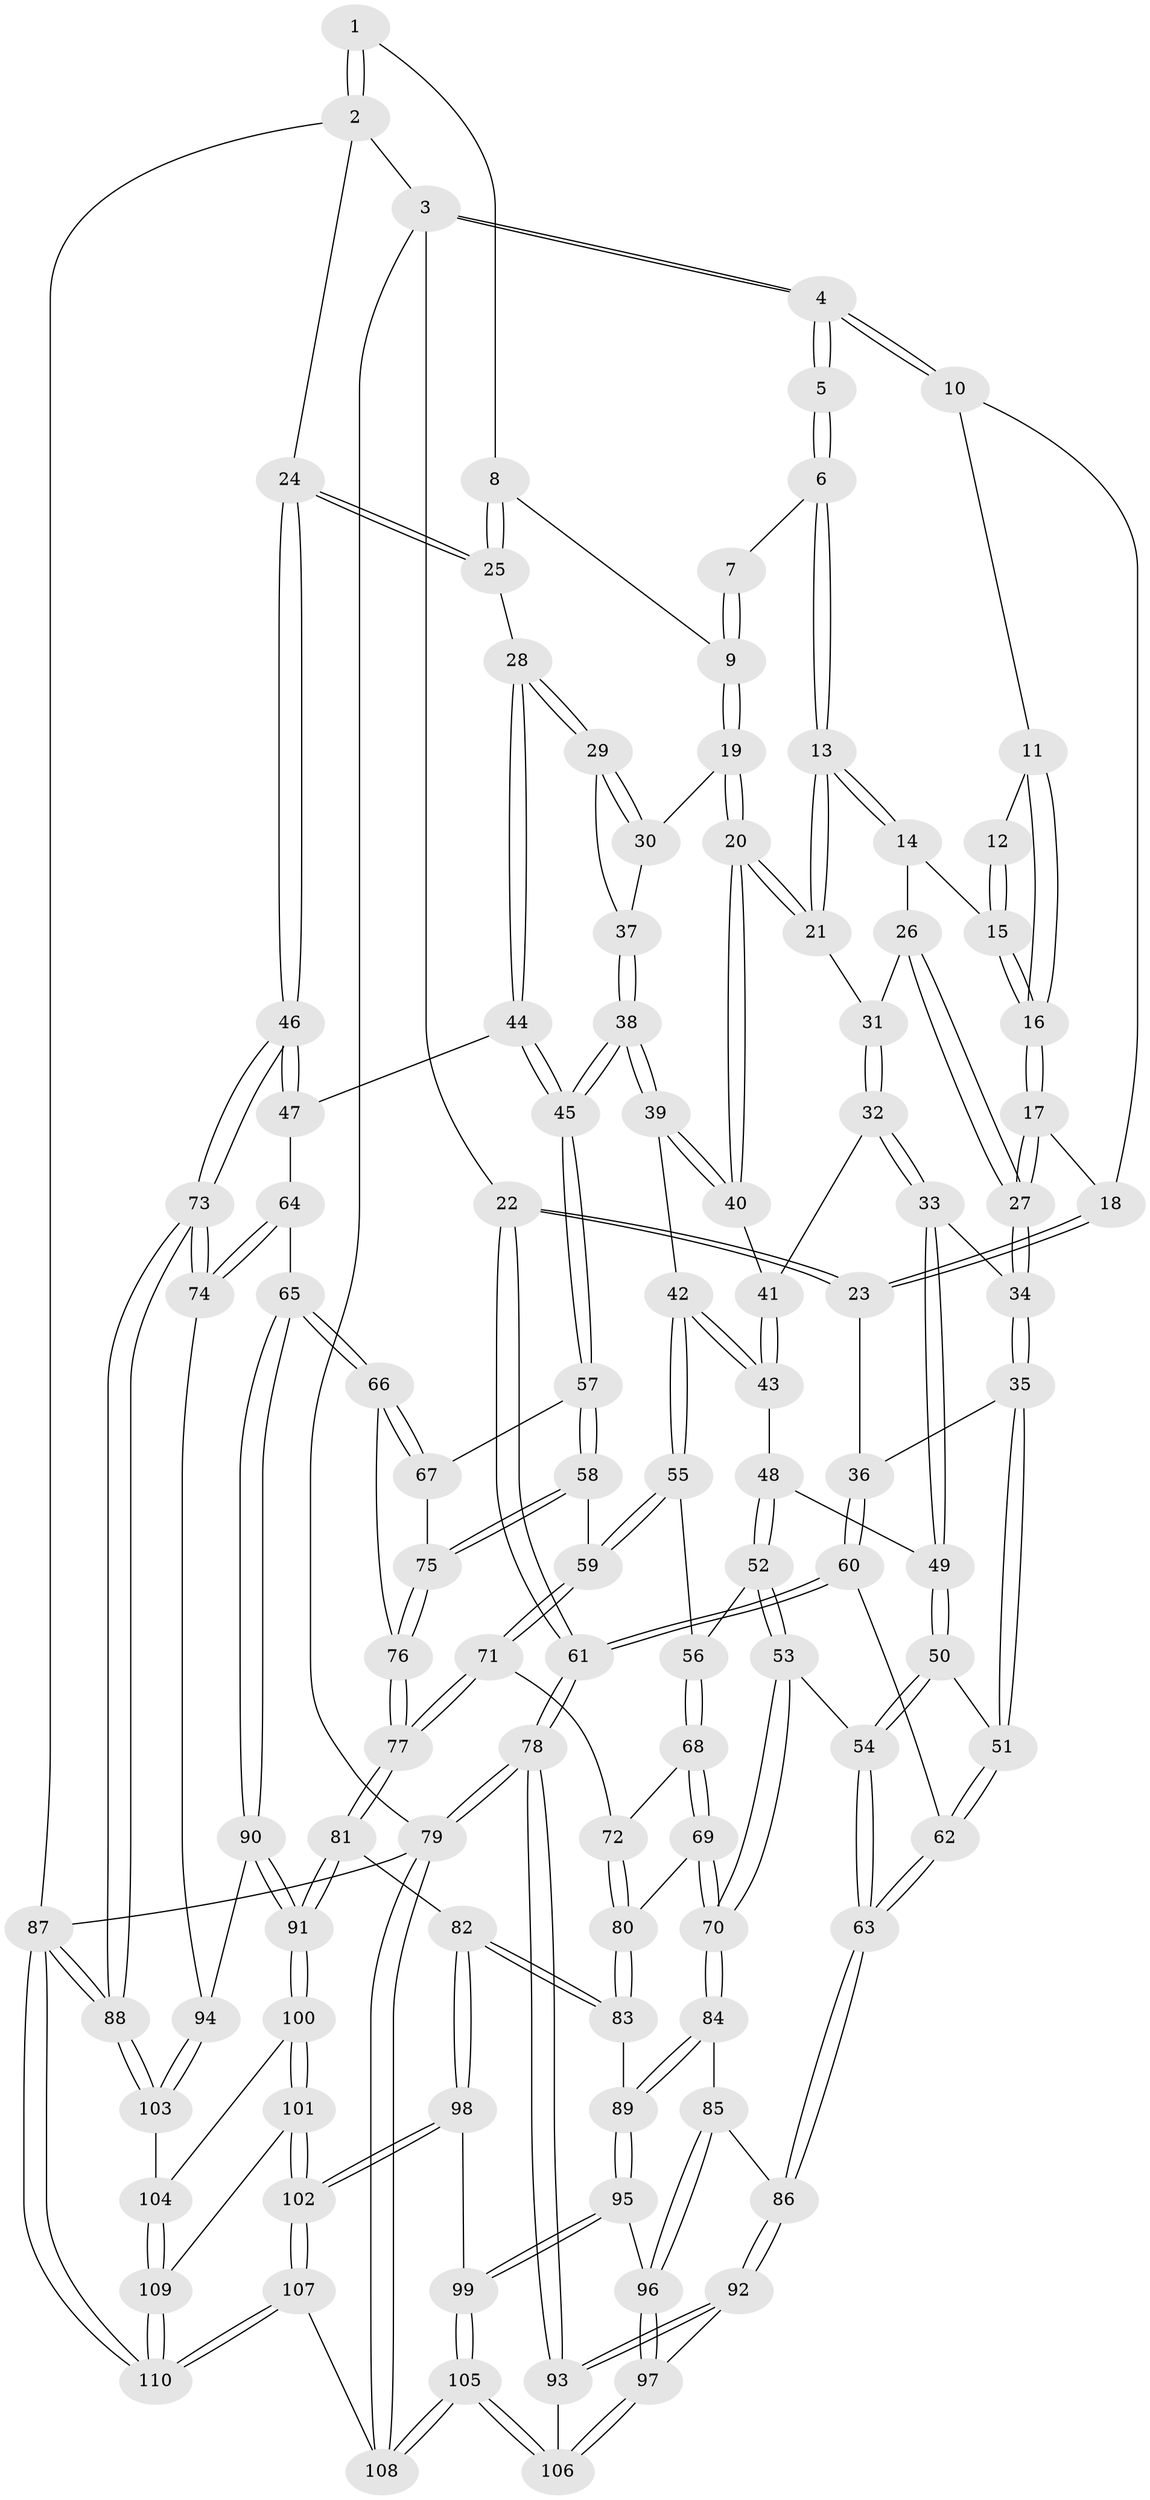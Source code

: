 // Generated by graph-tools (version 1.1) at 2025/17/03/09/25 04:17:16]
// undirected, 110 vertices, 272 edges
graph export_dot {
graph [start="1"]
  node [color=gray90,style=filled];
  1 [pos="+1+0"];
  2 [pos="+1+0"];
  3 [pos="+0+0"];
  4 [pos="+0+0"];
  5 [pos="+0.35149960942417485+0"];
  6 [pos="+0.5755227863938742+0"];
  7 [pos="+0.8867669665840163+0"];
  8 [pos="+0.8766531065353504+0.07176578590824018"];
  9 [pos="+0.8470929194183491+0.07072835638467433"];
  10 [pos="+0.20737580392346594+0.04733528313507746"];
  11 [pos="+0.2399501644674116+0.04629676868738402"];
  12 [pos="+0.28943912511768694+0.009693934469048324"];
  13 [pos="+0.5866960616885682+0"];
  14 [pos="+0.37176445728090407+0.07550074482334508"];
  15 [pos="+0.3262919569110582+0.083278380329735"];
  16 [pos="+0.2875593495405355+0.13364206588555902"];
  17 [pos="+0.280413128295794+0.15399753141457315"];
  18 [pos="+0.19661950777448317+0.08876825438907018"];
  19 [pos="+0.72451189656743+0.10190634933687155"];
  20 [pos="+0.5952391360918107+0.025881340972313628"];
  21 [pos="+0.5929600116251108+0.02087070862525605"];
  22 [pos="+0+0.025351176053081008"];
  23 [pos="+0.04512236602350064+0.18408175800165996"];
  24 [pos="+1+0.07608628737619993"];
  25 [pos="+1+0.14769865181815484"];
  26 [pos="+0.3655298060594672+0.15844020570160353"];
  27 [pos="+0.2803639320344264+0.17345813383919265"];
  28 [pos="+0.9644559479982115+0.20149359148505558"];
  29 [pos="+0.9592559742430664+0.20075150131803599"];
  30 [pos="+0.7294524108071528+0.10988874372899392"];
  31 [pos="+0.39600102485998395+0.16256128962644067"];
  32 [pos="+0.39332787173085654+0.2604174674797809"];
  33 [pos="+0.3807549736604031+0.271915772102179"];
  34 [pos="+0.24835448689889347+0.25971969953115265"];
  35 [pos="+0.19264728064563427+0.29755442795913944"];
  36 [pos="+0.18183518194014914+0.2937983231761617"];
  37 [pos="+0.7712178057188395+0.2186564191197509"];
  38 [pos="+0.7779130547215954+0.34740616494949816"];
  39 [pos="+0.6063365783815369+0.24417879917468585"];
  40 [pos="+0.5697837781524199+0.15192905244993896"];
  41 [pos="+0.5165221047862593+0.2105398064593209"];
  42 [pos="+0.5871449918794176+0.3713058731721435"];
  43 [pos="+0.5002913108313044+0.3185779724442956"];
  44 [pos="+0.874683424818059+0.3612733302375341"];
  45 [pos="+0.7841078185012714+0.36301068986538904"];
  46 [pos="+1+0.4356967220437005"];
  47 [pos="+0.9136255167441385+0.39167336887240495"];
  48 [pos="+0.43226743545325835+0.36023143809487634"];
  49 [pos="+0.4287733570639341+0.35801923236306055"];
  50 [pos="+0.3256314026326626+0.4018710279129288"];
  51 [pos="+0.21161855024436454+0.354581302373222"];
  52 [pos="+0.458472435474609+0.4243139799322743"];
  53 [pos="+0.3887673971848216+0.5060662465189493"];
  54 [pos="+0.3848170153079085+0.5052103065156587"];
  55 [pos="+0.5965763401857942+0.3995842019176904"];
  56 [pos="+0.5036063623399258+0.4342969935208397"];
  57 [pos="+0.7725607124794028+0.3775453303301134"];
  58 [pos="+0.6831125515172303+0.43455216954826276"];
  59 [pos="+0.6671588452404233+0.44048468103680777"];
  60 [pos="+0.014480756180255036+0.43049219996856"];
  61 [pos="+0+0.4698709954870801"];
  62 [pos="+0.19300378662100867+0.5438375674122874"];
  63 [pos="+0.19555225166564086+0.5590953923262676"];
  64 [pos="+0.9136096454717443+0.41272401817442833"];
  65 [pos="+0.8994980092475163+0.5900812929355882"];
  66 [pos="+0.880585076555226+0.5844720911726743"];
  67 [pos="+0.809448297346892+0.48362914511259336"];
  68 [pos="+0.519120615844618+0.5123190583697046"];
  69 [pos="+0.499034267667088+0.5480043263814175"];
  70 [pos="+0.43609373121005474+0.5785799749854882"];
  71 [pos="+0.6517702234911394+0.48527394327466644"];
  72 [pos="+0.6131902823129197+0.5113162997425021"];
  73 [pos="+1+0.6939063086869481"];
  74 [pos="+1+0.6822831843751103"];
  75 [pos="+0.7666649455945087+0.5507529557463487"];
  76 [pos="+0.7771821804931787+0.5949629144921096"];
  77 [pos="+0.6987814968306826+0.6500678950717067"];
  78 [pos="+0+0.7889606622452989"];
  79 [pos="+0+1"];
  80 [pos="+0.5697109752867684+0.5830126220503878"];
  81 [pos="+0.682977763877642+0.6901463220439463"];
  82 [pos="+0.6377078127725306+0.7016061204938601"];
  83 [pos="+0.5878334464713628+0.6827273608695242"];
  84 [pos="+0.4342279643847494+0.6108252008108092"];
  85 [pos="+0.33308534738414863+0.6546585584163369"];
  86 [pos="+0.18474995823626691+0.5965202208190625"];
  87 [pos="+1+1"];
  88 [pos="+1+1"];
  89 [pos="+0.4931475570530371+0.6903142539491633"];
  90 [pos="+0.9945922335222324+0.6781471446725771"];
  91 [pos="+0.8002590020069715+0.7831125404187356"];
  92 [pos="+0.10749332778231098+0.683285114535013"];
  93 [pos="+0.020496097459958947+0.7440372084852709"];
  94 [pos="+1+0.6796166912909207"];
  95 [pos="+0.4546412192445045+0.7561408365180394"];
  96 [pos="+0.3627000545253743+0.790143182053056"];
  97 [pos="+0.36220709936007717+0.7907278548656816"];
  98 [pos="+0.5942733293150416+0.8468102706119253"];
  99 [pos="+0.5203621182796053+0.8483679847411069"];
  100 [pos="+0.796610378765048+0.8151976961601127"];
  101 [pos="+0.7204901302617366+0.9140399100352202"];
  102 [pos="+0.6693720115500132+0.9512813914606788"];
  103 [pos="+0.9040319090869791+0.9083328397216136"];
  104 [pos="+0.8831077406075603+0.9062920654453104"];
  105 [pos="+0.3549674195618007+1"];
  106 [pos="+0.31779030139669107+0.9627462916311207"];
  107 [pos="+0.610933408310416+1"];
  108 [pos="+0.3665320391497544+1"];
  109 [pos="+0.8483460203834239+0.9776308463054634"];
  110 [pos="+0.8961485788921844+1"];
  1 -- 2;
  1 -- 2;
  1 -- 8;
  2 -- 3;
  2 -- 24;
  2 -- 87;
  3 -- 4;
  3 -- 4;
  3 -- 22;
  3 -- 79;
  4 -- 5;
  4 -- 5;
  4 -- 10;
  4 -- 10;
  5 -- 6;
  5 -- 6;
  6 -- 7;
  6 -- 13;
  6 -- 13;
  7 -- 9;
  7 -- 9;
  8 -- 9;
  8 -- 25;
  8 -- 25;
  9 -- 19;
  9 -- 19;
  10 -- 11;
  10 -- 18;
  11 -- 12;
  11 -- 16;
  11 -- 16;
  12 -- 15;
  12 -- 15;
  13 -- 14;
  13 -- 14;
  13 -- 21;
  13 -- 21;
  14 -- 15;
  14 -- 26;
  15 -- 16;
  15 -- 16;
  16 -- 17;
  16 -- 17;
  17 -- 18;
  17 -- 27;
  17 -- 27;
  18 -- 23;
  18 -- 23;
  19 -- 20;
  19 -- 20;
  19 -- 30;
  20 -- 21;
  20 -- 21;
  20 -- 40;
  20 -- 40;
  21 -- 31;
  22 -- 23;
  22 -- 23;
  22 -- 61;
  22 -- 61;
  23 -- 36;
  24 -- 25;
  24 -- 25;
  24 -- 46;
  24 -- 46;
  25 -- 28;
  26 -- 27;
  26 -- 27;
  26 -- 31;
  27 -- 34;
  27 -- 34;
  28 -- 29;
  28 -- 29;
  28 -- 44;
  28 -- 44;
  29 -- 30;
  29 -- 30;
  29 -- 37;
  30 -- 37;
  31 -- 32;
  31 -- 32;
  32 -- 33;
  32 -- 33;
  32 -- 41;
  33 -- 34;
  33 -- 49;
  33 -- 49;
  34 -- 35;
  34 -- 35;
  35 -- 36;
  35 -- 51;
  35 -- 51;
  36 -- 60;
  36 -- 60;
  37 -- 38;
  37 -- 38;
  38 -- 39;
  38 -- 39;
  38 -- 45;
  38 -- 45;
  39 -- 40;
  39 -- 40;
  39 -- 42;
  40 -- 41;
  41 -- 43;
  41 -- 43;
  42 -- 43;
  42 -- 43;
  42 -- 55;
  42 -- 55;
  43 -- 48;
  44 -- 45;
  44 -- 45;
  44 -- 47;
  45 -- 57;
  45 -- 57;
  46 -- 47;
  46 -- 47;
  46 -- 73;
  46 -- 73;
  47 -- 64;
  48 -- 49;
  48 -- 52;
  48 -- 52;
  49 -- 50;
  49 -- 50;
  50 -- 51;
  50 -- 54;
  50 -- 54;
  51 -- 62;
  51 -- 62;
  52 -- 53;
  52 -- 53;
  52 -- 56;
  53 -- 54;
  53 -- 70;
  53 -- 70;
  54 -- 63;
  54 -- 63;
  55 -- 56;
  55 -- 59;
  55 -- 59;
  56 -- 68;
  56 -- 68;
  57 -- 58;
  57 -- 58;
  57 -- 67;
  58 -- 59;
  58 -- 75;
  58 -- 75;
  59 -- 71;
  59 -- 71;
  60 -- 61;
  60 -- 61;
  60 -- 62;
  61 -- 78;
  61 -- 78;
  62 -- 63;
  62 -- 63;
  63 -- 86;
  63 -- 86;
  64 -- 65;
  64 -- 74;
  64 -- 74;
  65 -- 66;
  65 -- 66;
  65 -- 90;
  65 -- 90;
  66 -- 67;
  66 -- 67;
  66 -- 76;
  67 -- 75;
  68 -- 69;
  68 -- 69;
  68 -- 72;
  69 -- 70;
  69 -- 70;
  69 -- 80;
  70 -- 84;
  70 -- 84;
  71 -- 72;
  71 -- 77;
  71 -- 77;
  72 -- 80;
  72 -- 80;
  73 -- 74;
  73 -- 74;
  73 -- 88;
  73 -- 88;
  74 -- 94;
  75 -- 76;
  75 -- 76;
  76 -- 77;
  76 -- 77;
  77 -- 81;
  77 -- 81;
  78 -- 79;
  78 -- 79;
  78 -- 93;
  78 -- 93;
  79 -- 108;
  79 -- 108;
  79 -- 87;
  80 -- 83;
  80 -- 83;
  81 -- 82;
  81 -- 91;
  81 -- 91;
  82 -- 83;
  82 -- 83;
  82 -- 98;
  82 -- 98;
  83 -- 89;
  84 -- 85;
  84 -- 89;
  84 -- 89;
  85 -- 86;
  85 -- 96;
  85 -- 96;
  86 -- 92;
  86 -- 92;
  87 -- 88;
  87 -- 88;
  87 -- 110;
  87 -- 110;
  88 -- 103;
  88 -- 103;
  89 -- 95;
  89 -- 95;
  90 -- 91;
  90 -- 91;
  90 -- 94;
  91 -- 100;
  91 -- 100;
  92 -- 93;
  92 -- 93;
  92 -- 97;
  93 -- 106;
  94 -- 103;
  94 -- 103;
  95 -- 96;
  95 -- 99;
  95 -- 99;
  96 -- 97;
  96 -- 97;
  97 -- 106;
  97 -- 106;
  98 -- 99;
  98 -- 102;
  98 -- 102;
  99 -- 105;
  99 -- 105;
  100 -- 101;
  100 -- 101;
  100 -- 104;
  101 -- 102;
  101 -- 102;
  101 -- 109;
  102 -- 107;
  102 -- 107;
  103 -- 104;
  104 -- 109;
  104 -- 109;
  105 -- 106;
  105 -- 106;
  105 -- 108;
  105 -- 108;
  107 -- 108;
  107 -- 110;
  107 -- 110;
  109 -- 110;
  109 -- 110;
}
